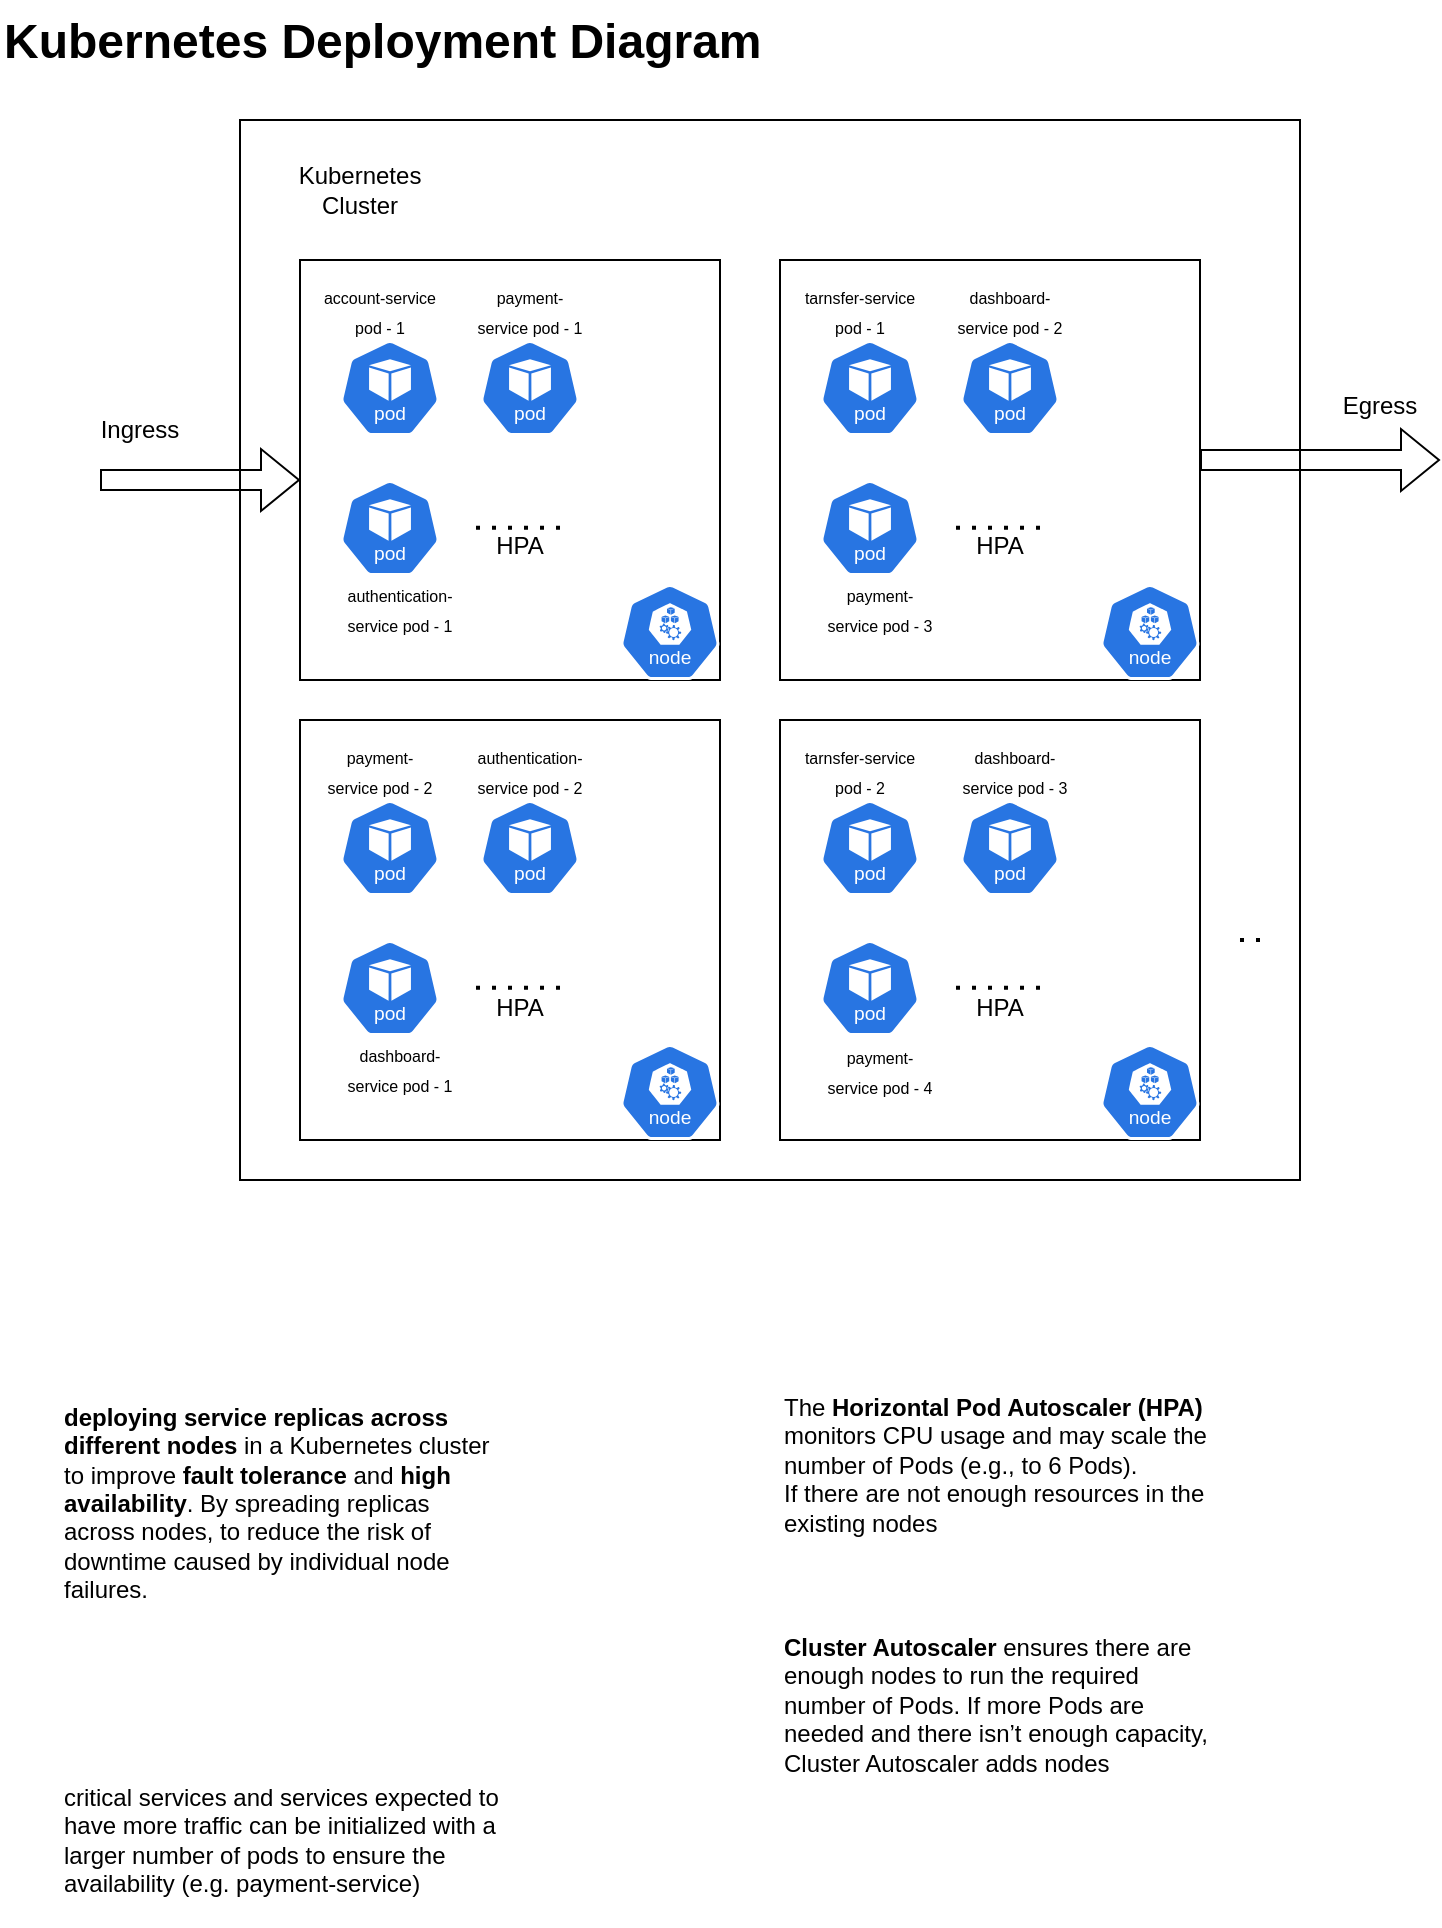 <mxfile version="24.7.12">
  <diagram name="Page-1" id="SwuHZHYd3mRkQI7wETz5">
    <mxGraphModel dx="1500" dy="807" grid="1" gridSize="10" guides="1" tooltips="1" connect="1" arrows="1" fold="1" page="1" pageScale="1" pageWidth="850" pageHeight="1100" math="0" shadow="0">
      <root>
        <mxCell id="0" />
        <mxCell id="1" parent="0" />
        <mxCell id="Rc43RMpG442vYnA7-rqs-1" value="" style="whiteSpace=wrap;html=1;aspect=fixed;" vertex="1" parent="1">
          <mxGeometry x="140" y="70" width="530" height="530" as="geometry" />
        </mxCell>
        <mxCell id="Rc43RMpG442vYnA7-rqs-2" value="Kubernetes Cluster" style="text;html=1;align=center;verticalAlign=middle;whiteSpace=wrap;rounded=0;" vertex="1" parent="1">
          <mxGeometry x="170" y="90" width="60" height="30" as="geometry" />
        </mxCell>
        <mxCell id="Rc43RMpG442vYnA7-rqs-5" value="" style="whiteSpace=wrap;html=1;aspect=fixed;" vertex="1" parent="1">
          <mxGeometry x="170" y="140" width="210" height="210" as="geometry" />
        </mxCell>
        <mxCell id="Rc43RMpG442vYnA7-rqs-3" value="" style="aspect=fixed;sketch=0;html=1;dashed=0;whitespace=wrap;verticalLabelPosition=bottom;verticalAlign=top;fillColor=#2875E2;strokeColor=#ffffff;points=[[0.005,0.63,0],[0.1,0.2,0],[0.9,0.2,0],[0.5,0,0],[0.995,0.63,0],[0.72,0.99,0],[0.5,1,0],[0.28,0.99,0]];shape=mxgraph.kubernetes.icon2;kubernetesLabel=1;prIcon=pod" vertex="1" parent="1">
          <mxGeometry x="190" y="180" width="50" height="48" as="geometry" />
        </mxCell>
        <mxCell id="Rc43RMpG442vYnA7-rqs-4" value="" style="aspect=fixed;sketch=0;html=1;dashed=0;whitespace=wrap;verticalLabelPosition=bottom;verticalAlign=top;fillColor=#2875E2;strokeColor=#ffffff;points=[[0.005,0.63,0],[0.1,0.2,0],[0.9,0.2,0],[0.5,0,0],[0.995,0.63,0],[0.72,0.99,0],[0.5,1,0],[0.28,0.99,0]];shape=mxgraph.kubernetes.icon2;kubernetesLabel=1;prIcon=node" vertex="1" parent="1">
          <mxGeometry x="330" y="302" width="50" height="48" as="geometry" />
        </mxCell>
        <mxCell id="Rc43RMpG442vYnA7-rqs-6" value="" style="aspect=fixed;sketch=0;html=1;dashed=0;whitespace=wrap;verticalLabelPosition=bottom;verticalAlign=top;fillColor=#2875E2;strokeColor=#ffffff;points=[[0.005,0.63,0],[0.1,0.2,0],[0.9,0.2,0],[0.5,0,0],[0.995,0.63,0],[0.72,0.99,0],[0.5,1,0],[0.28,0.99,0]];shape=mxgraph.kubernetes.icon2;kubernetesLabel=1;prIcon=pod" vertex="1" parent="1">
          <mxGeometry x="260" y="180" width="50" height="48" as="geometry" />
        </mxCell>
        <mxCell id="Rc43RMpG442vYnA7-rqs-7" value="" style="aspect=fixed;sketch=0;html=1;dashed=0;whitespace=wrap;verticalLabelPosition=bottom;verticalAlign=top;fillColor=#2875E2;strokeColor=#ffffff;points=[[0.005,0.63,0],[0.1,0.2,0],[0.9,0.2,0],[0.5,0,0],[0.995,0.63,0],[0.72,0.99,0],[0.5,1,0],[0.28,0.99,0]];shape=mxgraph.kubernetes.icon2;kubernetesLabel=1;prIcon=pod" vertex="1" parent="1">
          <mxGeometry x="190" y="250" width="50" height="48" as="geometry" />
        </mxCell>
        <mxCell id="Rc43RMpG442vYnA7-rqs-8" value="" style="endArrow=none;dashed=1;html=1;dashPattern=1 3;strokeWidth=2;rounded=0;entryX=0.248;entryY=0.063;entryDx=0;entryDy=0;entryPerimeter=0;exitX=0.663;exitY=0.568;exitDx=0;exitDy=0;exitPerimeter=0;" edge="1" parent="1">
          <mxGeometry width="50" height="50" relative="1" as="geometry">
            <mxPoint x="300.005" y="273.89" as="sourcePoint" />
            <mxPoint x="257.35" y="273.814" as="targetPoint" />
          </mxGeometry>
        </mxCell>
        <mxCell id="Rc43RMpG442vYnA7-rqs-9" value="&lt;font style=&quot;font-size: 8px;&quot;&gt;account-service pod - 1&lt;/font&gt;" style="text;html=1;align=center;verticalAlign=middle;whiteSpace=wrap;rounded=0;" vertex="1" parent="1">
          <mxGeometry x="180" y="150" width="60" height="30" as="geometry" />
        </mxCell>
        <mxCell id="Rc43RMpG442vYnA7-rqs-10" value="&lt;font style=&quot;font-size: 8px;&quot;&gt;payment-service pod - 1&lt;/font&gt;" style="text;html=1;align=center;verticalAlign=middle;whiteSpace=wrap;rounded=0;" vertex="1" parent="1">
          <mxGeometry x="255" y="150" width="60" height="30" as="geometry" />
        </mxCell>
        <mxCell id="Rc43RMpG442vYnA7-rqs-11" value="&lt;font style=&quot;font-size: 8px;&quot;&gt;authentication-service pod - 1&lt;/font&gt;" style="text;html=1;align=center;verticalAlign=middle;whiteSpace=wrap;rounded=0;" vertex="1" parent="1">
          <mxGeometry x="190" y="299" width="60" height="30" as="geometry" />
        </mxCell>
        <mxCell id="Rc43RMpG442vYnA7-rqs-12" value="" style="whiteSpace=wrap;html=1;aspect=fixed;" vertex="1" parent="1">
          <mxGeometry x="170" y="370" width="210" height="210" as="geometry" />
        </mxCell>
        <mxCell id="Rc43RMpG442vYnA7-rqs-13" value="" style="aspect=fixed;sketch=0;html=1;dashed=0;whitespace=wrap;verticalLabelPosition=bottom;verticalAlign=top;fillColor=#2875E2;strokeColor=#ffffff;points=[[0.005,0.63,0],[0.1,0.2,0],[0.9,0.2,0],[0.5,0,0],[0.995,0.63,0],[0.72,0.99,0],[0.5,1,0],[0.28,0.99,0]];shape=mxgraph.kubernetes.icon2;kubernetesLabel=1;prIcon=pod" vertex="1" parent="1">
          <mxGeometry x="190" y="410" width="50" height="48" as="geometry" />
        </mxCell>
        <mxCell id="Rc43RMpG442vYnA7-rqs-14" value="" style="aspect=fixed;sketch=0;html=1;dashed=0;whitespace=wrap;verticalLabelPosition=bottom;verticalAlign=top;fillColor=#2875E2;strokeColor=#ffffff;points=[[0.005,0.63,0],[0.1,0.2,0],[0.9,0.2,0],[0.5,0,0],[0.995,0.63,0],[0.72,0.99,0],[0.5,1,0],[0.28,0.99,0]];shape=mxgraph.kubernetes.icon2;kubernetesLabel=1;prIcon=node" vertex="1" parent="1">
          <mxGeometry x="330" y="532" width="50" height="48" as="geometry" />
        </mxCell>
        <mxCell id="Rc43RMpG442vYnA7-rqs-15" value="" style="aspect=fixed;sketch=0;html=1;dashed=0;whitespace=wrap;verticalLabelPosition=bottom;verticalAlign=top;fillColor=#2875E2;strokeColor=#ffffff;points=[[0.005,0.63,0],[0.1,0.2,0],[0.9,0.2,0],[0.5,0,0],[0.995,0.63,0],[0.72,0.99,0],[0.5,1,0],[0.28,0.99,0]];shape=mxgraph.kubernetes.icon2;kubernetesLabel=1;prIcon=pod" vertex="1" parent="1">
          <mxGeometry x="260" y="410" width="50" height="48" as="geometry" />
        </mxCell>
        <mxCell id="Rc43RMpG442vYnA7-rqs-16" value="" style="aspect=fixed;sketch=0;html=1;dashed=0;whitespace=wrap;verticalLabelPosition=bottom;verticalAlign=top;fillColor=#2875E2;strokeColor=#ffffff;points=[[0.005,0.63,0],[0.1,0.2,0],[0.9,0.2,0],[0.5,0,0],[0.995,0.63,0],[0.72,0.99,0],[0.5,1,0],[0.28,0.99,0]];shape=mxgraph.kubernetes.icon2;kubernetesLabel=1;prIcon=pod" vertex="1" parent="1">
          <mxGeometry x="190" y="480" width="50" height="48" as="geometry" />
        </mxCell>
        <mxCell id="Rc43RMpG442vYnA7-rqs-17" value="" style="endArrow=none;dashed=1;html=1;dashPattern=1 3;strokeWidth=2;rounded=0;entryX=0.248;entryY=0.063;entryDx=0;entryDy=0;entryPerimeter=0;exitX=0.663;exitY=0.568;exitDx=0;exitDy=0;exitPerimeter=0;" edge="1" parent="1">
          <mxGeometry width="50" height="50" relative="1" as="geometry">
            <mxPoint x="300.005" y="503.89" as="sourcePoint" />
            <mxPoint x="257.35" y="503.814" as="targetPoint" />
          </mxGeometry>
        </mxCell>
        <mxCell id="Rc43RMpG442vYnA7-rqs-18" value="&lt;font style=&quot;font-size: 8px;&quot;&gt;payment-service pod - 2&lt;/font&gt;" style="text;html=1;align=center;verticalAlign=middle;whiteSpace=wrap;rounded=0;" vertex="1" parent="1">
          <mxGeometry x="180" y="380" width="60" height="30" as="geometry" />
        </mxCell>
        <mxCell id="Rc43RMpG442vYnA7-rqs-19" value="&lt;font style=&quot;font-size: 8px;&quot;&gt;authentication-service pod - 2&lt;/font&gt;" style="text;html=1;align=center;verticalAlign=middle;whiteSpace=wrap;rounded=0;" vertex="1" parent="1">
          <mxGeometry x="255" y="380" width="60" height="30" as="geometry" />
        </mxCell>
        <mxCell id="Rc43RMpG442vYnA7-rqs-20" value="&lt;font style=&quot;font-size: 8px;&quot;&gt;dashboard-service pod - 1&lt;/font&gt;" style="text;html=1;align=center;verticalAlign=middle;whiteSpace=wrap;rounded=0;" vertex="1" parent="1">
          <mxGeometry x="190" y="529" width="60" height="30" as="geometry" />
        </mxCell>
        <mxCell id="Rc43RMpG442vYnA7-rqs-21" value="" style="whiteSpace=wrap;html=1;aspect=fixed;" vertex="1" parent="1">
          <mxGeometry x="410" y="140" width="210" height="210" as="geometry" />
        </mxCell>
        <mxCell id="Rc43RMpG442vYnA7-rqs-22" value="" style="aspect=fixed;sketch=0;html=1;dashed=0;whitespace=wrap;verticalLabelPosition=bottom;verticalAlign=top;fillColor=#2875E2;strokeColor=#ffffff;points=[[0.005,0.63,0],[0.1,0.2,0],[0.9,0.2,0],[0.5,0,0],[0.995,0.63,0],[0.72,0.99,0],[0.5,1,0],[0.28,0.99,0]];shape=mxgraph.kubernetes.icon2;kubernetesLabel=1;prIcon=pod" vertex="1" parent="1">
          <mxGeometry x="430" y="180" width="50" height="48" as="geometry" />
        </mxCell>
        <mxCell id="Rc43RMpG442vYnA7-rqs-23" value="" style="aspect=fixed;sketch=0;html=1;dashed=0;whitespace=wrap;verticalLabelPosition=bottom;verticalAlign=top;fillColor=#2875E2;strokeColor=#ffffff;points=[[0.005,0.63,0],[0.1,0.2,0],[0.9,0.2,0],[0.5,0,0],[0.995,0.63,0],[0.72,0.99,0],[0.5,1,0],[0.28,0.99,0]];shape=mxgraph.kubernetes.icon2;kubernetesLabel=1;prIcon=node" vertex="1" parent="1">
          <mxGeometry x="570" y="302" width="50" height="48" as="geometry" />
        </mxCell>
        <mxCell id="Rc43RMpG442vYnA7-rqs-24" value="" style="aspect=fixed;sketch=0;html=1;dashed=0;whitespace=wrap;verticalLabelPosition=bottom;verticalAlign=top;fillColor=#2875E2;strokeColor=#ffffff;points=[[0.005,0.63,0],[0.1,0.2,0],[0.9,0.2,0],[0.5,0,0],[0.995,0.63,0],[0.72,0.99,0],[0.5,1,0],[0.28,0.99,0]];shape=mxgraph.kubernetes.icon2;kubernetesLabel=1;prIcon=pod" vertex="1" parent="1">
          <mxGeometry x="500" y="180" width="50" height="48" as="geometry" />
        </mxCell>
        <mxCell id="Rc43RMpG442vYnA7-rqs-25" value="" style="aspect=fixed;sketch=0;html=1;dashed=0;whitespace=wrap;verticalLabelPosition=bottom;verticalAlign=top;fillColor=#2875E2;strokeColor=#ffffff;points=[[0.005,0.63,0],[0.1,0.2,0],[0.9,0.2,0],[0.5,0,0],[0.995,0.63,0],[0.72,0.99,0],[0.5,1,0],[0.28,0.99,0]];shape=mxgraph.kubernetes.icon2;kubernetesLabel=1;prIcon=pod" vertex="1" parent="1">
          <mxGeometry x="430" y="250" width="50" height="48" as="geometry" />
        </mxCell>
        <mxCell id="Rc43RMpG442vYnA7-rqs-26" value="" style="endArrow=none;dashed=1;html=1;dashPattern=1 3;strokeWidth=2;rounded=0;entryX=0.248;entryY=0.063;entryDx=0;entryDy=0;entryPerimeter=0;exitX=0.663;exitY=0.568;exitDx=0;exitDy=0;exitPerimeter=0;" edge="1" parent="1">
          <mxGeometry width="50" height="50" relative="1" as="geometry">
            <mxPoint x="540.005" y="273.89" as="sourcePoint" />
            <mxPoint x="497.35" y="273.814" as="targetPoint" />
          </mxGeometry>
        </mxCell>
        <mxCell id="Rc43RMpG442vYnA7-rqs-27" value="&lt;font style=&quot;font-size: 8px;&quot;&gt;tarnsfer-service pod - 1&lt;/font&gt;" style="text;html=1;align=center;verticalAlign=middle;whiteSpace=wrap;rounded=0;" vertex="1" parent="1">
          <mxGeometry x="420" y="150" width="60" height="30" as="geometry" />
        </mxCell>
        <mxCell id="Rc43RMpG442vYnA7-rqs-28" value="&lt;font style=&quot;font-size: 8px;&quot;&gt;dashboard-service pod - 2&lt;/font&gt;" style="text;html=1;align=center;verticalAlign=middle;whiteSpace=wrap;rounded=0;" vertex="1" parent="1">
          <mxGeometry x="495" y="150" width="60" height="30" as="geometry" />
        </mxCell>
        <mxCell id="Rc43RMpG442vYnA7-rqs-29" value="&lt;font style=&quot;font-size: 8px;&quot;&gt;payment-service pod - 3&lt;/font&gt;" style="text;html=1;align=center;verticalAlign=middle;whiteSpace=wrap;rounded=0;" vertex="1" parent="1">
          <mxGeometry x="430" y="299" width="60" height="30" as="geometry" />
        </mxCell>
        <mxCell id="Rc43RMpG442vYnA7-rqs-30" value="" style="whiteSpace=wrap;html=1;aspect=fixed;" vertex="1" parent="1">
          <mxGeometry x="410" y="370" width="210" height="210" as="geometry" />
        </mxCell>
        <mxCell id="Rc43RMpG442vYnA7-rqs-31" value="" style="aspect=fixed;sketch=0;html=1;dashed=0;whitespace=wrap;verticalLabelPosition=bottom;verticalAlign=top;fillColor=#2875E2;strokeColor=#ffffff;points=[[0.005,0.63,0],[0.1,0.2,0],[0.9,0.2,0],[0.5,0,0],[0.995,0.63,0],[0.72,0.99,0],[0.5,1,0],[0.28,0.99,0]];shape=mxgraph.kubernetes.icon2;kubernetesLabel=1;prIcon=pod" vertex="1" parent="1">
          <mxGeometry x="430" y="410" width="50" height="48" as="geometry" />
        </mxCell>
        <mxCell id="Rc43RMpG442vYnA7-rqs-32" value="" style="aspect=fixed;sketch=0;html=1;dashed=0;whitespace=wrap;verticalLabelPosition=bottom;verticalAlign=top;fillColor=#2875E2;strokeColor=#ffffff;points=[[0.005,0.63,0],[0.1,0.2,0],[0.9,0.2,0],[0.5,0,0],[0.995,0.63,0],[0.72,0.99,0],[0.5,1,0],[0.28,0.99,0]];shape=mxgraph.kubernetes.icon2;kubernetesLabel=1;prIcon=node" vertex="1" parent="1">
          <mxGeometry x="570" y="532" width="50" height="48" as="geometry" />
        </mxCell>
        <mxCell id="Rc43RMpG442vYnA7-rqs-33" value="" style="aspect=fixed;sketch=0;html=1;dashed=0;whitespace=wrap;verticalLabelPosition=bottom;verticalAlign=top;fillColor=#2875E2;strokeColor=#ffffff;points=[[0.005,0.63,0],[0.1,0.2,0],[0.9,0.2,0],[0.5,0,0],[0.995,0.63,0],[0.72,0.99,0],[0.5,1,0],[0.28,0.99,0]];shape=mxgraph.kubernetes.icon2;kubernetesLabel=1;prIcon=pod" vertex="1" parent="1">
          <mxGeometry x="500" y="410" width="50" height="48" as="geometry" />
        </mxCell>
        <mxCell id="Rc43RMpG442vYnA7-rqs-34" value="" style="aspect=fixed;sketch=0;html=1;dashed=0;whitespace=wrap;verticalLabelPosition=bottom;verticalAlign=top;fillColor=#2875E2;strokeColor=#ffffff;points=[[0.005,0.63,0],[0.1,0.2,0],[0.9,0.2,0],[0.5,0,0],[0.995,0.63,0],[0.72,0.99,0],[0.5,1,0],[0.28,0.99,0]];shape=mxgraph.kubernetes.icon2;kubernetesLabel=1;prIcon=pod" vertex="1" parent="1">
          <mxGeometry x="430" y="480" width="50" height="48" as="geometry" />
        </mxCell>
        <mxCell id="Rc43RMpG442vYnA7-rqs-35" value="" style="endArrow=none;dashed=1;html=1;dashPattern=1 3;strokeWidth=2;rounded=0;entryX=0.248;entryY=0.063;entryDx=0;entryDy=0;entryPerimeter=0;exitX=0.663;exitY=0.568;exitDx=0;exitDy=0;exitPerimeter=0;" edge="1" parent="1">
          <mxGeometry width="50" height="50" relative="1" as="geometry">
            <mxPoint x="540.005" y="503.89" as="sourcePoint" />
            <mxPoint x="497.35" y="503.814" as="targetPoint" />
          </mxGeometry>
        </mxCell>
        <mxCell id="Rc43RMpG442vYnA7-rqs-36" value="&lt;font style=&quot;font-size: 8px;&quot;&gt;tarnsfer-service pod - 2&lt;/font&gt;" style="text;html=1;align=center;verticalAlign=middle;whiteSpace=wrap;rounded=0;" vertex="1" parent="1">
          <mxGeometry x="420" y="380" width="60" height="30" as="geometry" />
        </mxCell>
        <mxCell id="Rc43RMpG442vYnA7-rqs-37" value="&lt;font style=&quot;font-size: 8px;&quot;&gt;dashboard-service pod - 3&lt;/font&gt;" style="text;html=1;align=center;verticalAlign=middle;whiteSpace=wrap;rounded=0;" vertex="1" parent="1">
          <mxGeometry x="495" y="380" width="65" height="30" as="geometry" />
        </mxCell>
        <mxCell id="Rc43RMpG442vYnA7-rqs-38" value="&lt;font style=&quot;font-size: 8px;&quot;&gt;payment-service pod - 4&lt;/font&gt;" style="text;html=1;align=center;verticalAlign=middle;whiteSpace=wrap;rounded=0;" vertex="1" parent="1">
          <mxGeometry x="430" y="529" width="60" height="31" as="geometry" />
        </mxCell>
        <mxCell id="Rc43RMpG442vYnA7-rqs-39" value="" style="endArrow=none;dashed=1;html=1;dashPattern=1 3;strokeWidth=2;rounded=0;entryX=0.248;entryY=0.063;entryDx=0;entryDy=0;entryPerimeter=0;" edge="1" parent="1">
          <mxGeometry width="50" height="50" relative="1" as="geometry">
            <mxPoint x="650" y="480" as="sourcePoint" />
            <mxPoint x="640" y="480.004" as="targetPoint" />
          </mxGeometry>
        </mxCell>
        <mxCell id="Rc43RMpG442vYnA7-rqs-40" value="&lt;h1 style=&quot;margin-top: 0px;&quot;&gt;&lt;br&gt;&lt;/h1&gt;&lt;div&gt;&lt;strong&gt;deploying service replicas across different nodes&lt;/strong&gt; in a Kubernetes cluster to improve &lt;strong&gt;fault tolerance&lt;/strong&gt; and &lt;strong&gt;high availability&lt;/strong&gt;. By spreading replicas across nodes, to reduce the risk of downtime caused by individual node failures.&lt;br&gt;&lt;/div&gt;" style="text;html=1;whiteSpace=wrap;overflow=hidden;rounded=0;" vertex="1" parent="1">
          <mxGeometry x="50" y="660" width="220" height="210" as="geometry" />
        </mxCell>
        <mxCell id="Rc43RMpG442vYnA7-rqs-41" value="&lt;span style=&quot;background-color: initial;&quot;&gt;The &lt;/span&gt;&lt;strong style=&quot;background-color: initial;&quot;&gt;Horizontal Pod Autoscaler (HPA)&lt;/strong&gt;&lt;span style=&quot;background-color: initial;&quot;&gt; monitors CPU usage and may scale the number of Pods (e.g., to 6 Pods).&lt;/span&gt;&lt;br&gt;&lt;span style=&quot;background-color: initial;&quot;&gt;If there are not enough resources in the existing nodes&lt;/span&gt;" style="text;html=1;whiteSpace=wrap;overflow=hidden;rounded=0;" vertex="1" parent="1">
          <mxGeometry x="410" y="700" width="220" height="100" as="geometry" />
        </mxCell>
        <mxCell id="Rc43RMpG442vYnA7-rqs-42" value="HPA" style="text;html=1;align=center;verticalAlign=middle;whiteSpace=wrap;rounded=0;" vertex="1" parent="1">
          <mxGeometry x="250" y="268" width="60" height="30" as="geometry" />
        </mxCell>
        <mxCell id="Rc43RMpG442vYnA7-rqs-43" value="HPA" style="text;html=1;align=center;verticalAlign=middle;whiteSpace=wrap;rounded=0;" vertex="1" parent="1">
          <mxGeometry x="250" y="499" width="60" height="30" as="geometry" />
        </mxCell>
        <mxCell id="Rc43RMpG442vYnA7-rqs-44" value="HPA" style="text;html=1;align=center;verticalAlign=middle;whiteSpace=wrap;rounded=0;" vertex="1" parent="1">
          <mxGeometry x="490" y="499" width="60" height="30" as="geometry" />
        </mxCell>
        <mxCell id="Rc43RMpG442vYnA7-rqs-45" value="HPA" style="text;html=1;align=center;verticalAlign=middle;whiteSpace=wrap;rounded=0;" vertex="1" parent="1">
          <mxGeometry x="490" y="268" width="60" height="30" as="geometry" />
        </mxCell>
        <mxCell id="Rc43RMpG442vYnA7-rqs-46" value="&lt;strong&gt;Cluster Autoscaler&lt;/strong&gt; ensures there are enough nodes to run the required number of Pods. If more Pods are needed and there isn’t enough capacity, Cluster Autoscaler adds nodes" style="text;html=1;whiteSpace=wrap;overflow=hidden;rounded=0;" vertex="1" parent="1">
          <mxGeometry x="410" y="820" width="220" height="90" as="geometry" />
        </mxCell>
        <mxCell id="Rc43RMpG442vYnA7-rqs-47" value="&lt;h1 style=&quot;margin-top: 0px;&quot;&gt;&lt;br&gt;&lt;/h1&gt;&lt;div&gt;critical services and services expected to have more traffic can be initialized with a larger number of pods to ensure the availability (e.g. payment-service)&amp;nbsp;&lt;/div&gt;" style="text;html=1;whiteSpace=wrap;overflow=hidden;rounded=0;" vertex="1" parent="1">
          <mxGeometry x="50" y="850" width="245" height="120" as="geometry" />
        </mxCell>
        <mxCell id="Rc43RMpG442vYnA7-rqs-49" value="&lt;h1 style=&quot;margin-top: 0px;&quot;&gt;Kubernetes Deployment Diagram&lt;/h1&gt;" style="text;html=1;whiteSpace=wrap;overflow=hidden;rounded=0;" vertex="1" parent="1">
          <mxGeometry x="20" y="10" width="450" height="40" as="geometry" />
        </mxCell>
        <mxCell id="Rc43RMpG442vYnA7-rqs-50" value="" style="shape=flexArrow;endArrow=classic;html=1;rounded=0;" edge="1" parent="1">
          <mxGeometry width="50" height="50" relative="1" as="geometry">
            <mxPoint x="70" y="250" as="sourcePoint" />
            <mxPoint x="170" y="250" as="targetPoint" />
          </mxGeometry>
        </mxCell>
        <mxCell id="Rc43RMpG442vYnA7-rqs-52" value="Ingress" style="text;html=1;align=center;verticalAlign=middle;whiteSpace=wrap;rounded=0;" vertex="1" parent="1">
          <mxGeometry x="60" y="210" width="60" height="30" as="geometry" />
        </mxCell>
        <mxCell id="Rc43RMpG442vYnA7-rqs-53" value="" style="shape=flexArrow;endArrow=classic;html=1;rounded=0;" edge="1" parent="1">
          <mxGeometry width="50" height="50" relative="1" as="geometry">
            <mxPoint x="620" y="240" as="sourcePoint" />
            <mxPoint x="740" y="240" as="targetPoint" />
          </mxGeometry>
        </mxCell>
        <mxCell id="Rc43RMpG442vYnA7-rqs-54" value="Egress" style="text;html=1;align=center;verticalAlign=middle;whiteSpace=wrap;rounded=0;" vertex="1" parent="1">
          <mxGeometry x="680" y="198" width="60" height="30" as="geometry" />
        </mxCell>
      </root>
    </mxGraphModel>
  </diagram>
</mxfile>
